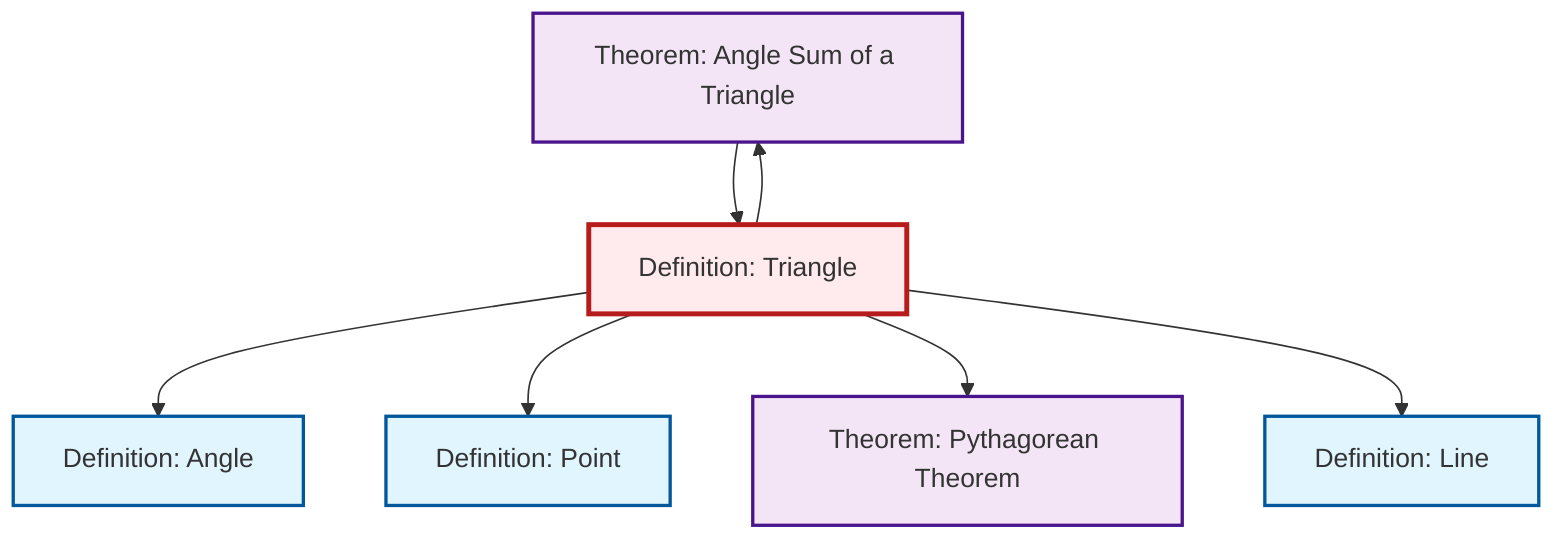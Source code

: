 graph TD
    classDef definition fill:#e1f5fe,stroke:#01579b,stroke-width:2px
    classDef theorem fill:#f3e5f5,stroke:#4a148c,stroke-width:2px
    classDef axiom fill:#fff3e0,stroke:#e65100,stroke-width:2px
    classDef example fill:#e8f5e9,stroke:#1b5e20,stroke-width:2px
    classDef current fill:#ffebee,stroke:#b71c1c,stroke-width:3px
    thm-angle-sum-triangle["Theorem: Angle Sum of a Triangle"]:::theorem
    def-triangle["Definition: Triangle"]:::definition
    thm-pythagorean["Theorem: Pythagorean Theorem"]:::theorem
    def-angle["Definition: Angle"]:::definition
    def-line["Definition: Line"]:::definition
    def-point["Definition: Point"]:::definition
    def-triangle --> def-angle
    thm-angle-sum-triangle --> def-triangle
    def-triangle --> def-point
    def-triangle --> thm-pythagorean
    def-triangle --> def-line
    def-triangle --> thm-angle-sum-triangle
    class def-triangle current